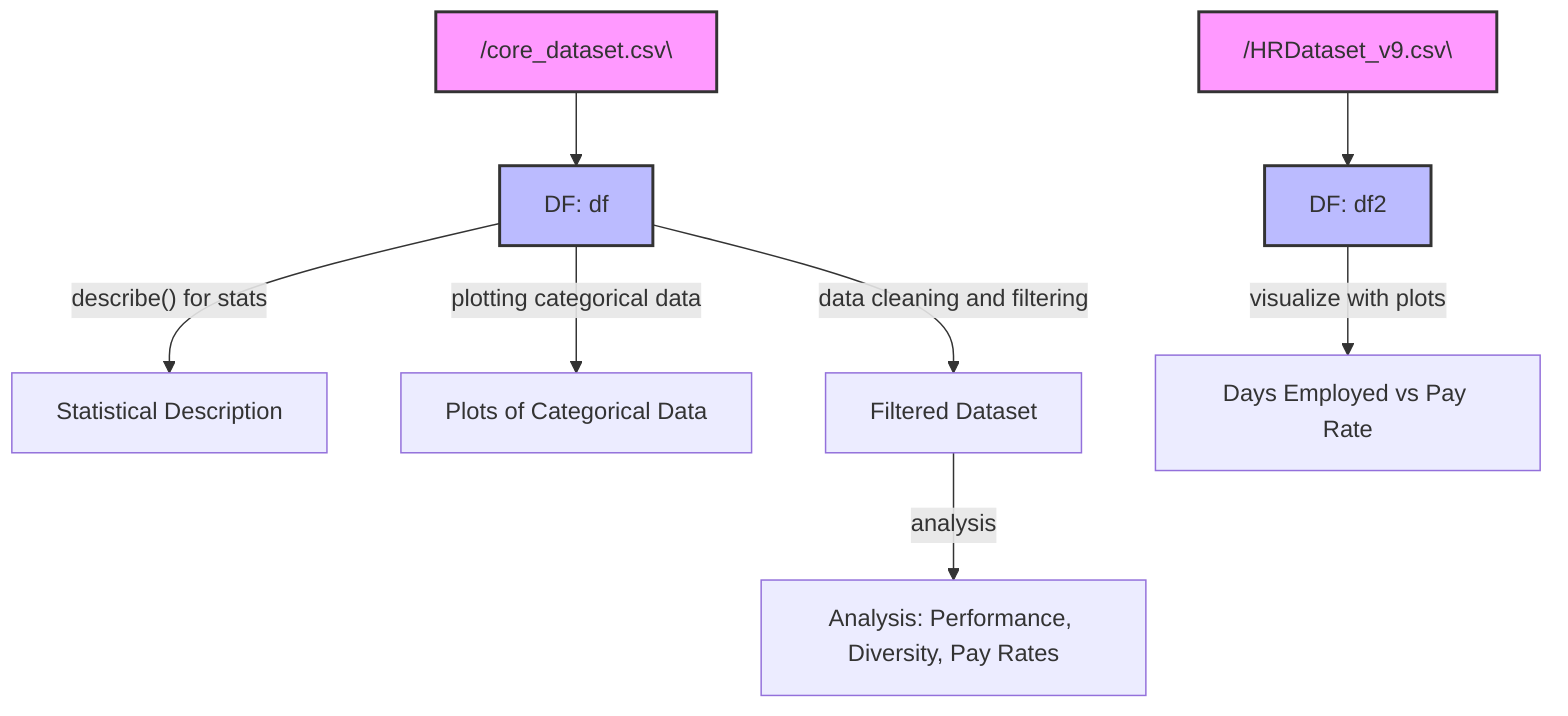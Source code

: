 flowchart TD
    %% Data Sources
    A["/core_dataset.csv\"] --> B
    A:::dataSource
    B[DF: df]
    B:::dataFrame

    C["/HRDataset_v9.csv\"] --> D
    C:::dataSource
    D[DF: df2]
    D:::dataFrame
    
    %% Data Transformations and Uses
    B --> |"describe() for stats"| E[Statistical Description]
    B --> |"plotting categorical data"| F[Plots of Categorical Data]
    B --> |"data cleaning and filtering"| G[Filtered Dataset]

    G --> |"analysis"| H[Analysis: Performance, Diversity, Pay Rates]
    
    D --> |"visualize with plots"| I[Days Employed vs Pay Rate]

    %% Styles
    classDef dataSource fill:#f9f,stroke:#333,stroke-width:2px;
    classDef dataFrame fill:#bbf,stroke:#333,stroke-width:2px;
    classDef transformation fill:#fff,stroke:#00f,stroke-width:2px;